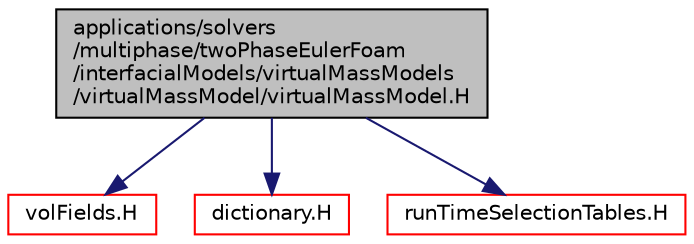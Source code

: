 digraph "applications/solvers/multiphase/twoPhaseEulerFoam/interfacialModels/virtualMassModels/virtualMassModel/virtualMassModel.H"
{
  bgcolor="transparent";
  edge [fontname="Helvetica",fontsize="10",labelfontname="Helvetica",labelfontsize="10"];
  node [fontname="Helvetica",fontsize="10",shape=record];
  Node1 [label="applications/solvers\l/multiphase/twoPhaseEulerFoam\l/interfacialModels/virtualMassModels\l/virtualMassModel/virtualMassModel.H",height=0.2,width=0.4,color="black", fillcolor="grey75", style="filled", fontcolor="black"];
  Node1 -> Node2 [color="midnightblue",fontsize="10",style="solid",fontname="Helvetica"];
  Node2 [label="volFields.H",height=0.2,width=0.4,color="red",URL="$a05734.html"];
  Node1 -> Node3 [color="midnightblue",fontsize="10",style="solid",fontname="Helvetica"];
  Node3 [label="dictionary.H",height=0.2,width=0.4,color="red",URL="$a07811.html"];
  Node1 -> Node4 [color="midnightblue",fontsize="10",style="solid",fontname="Helvetica"];
  Node4 [label="runTimeSelectionTables.H",height=0.2,width=0.4,color="red",URL="$a07967.html",tooltip="Macros to ease declaration of run-time selection tables. "];
}
